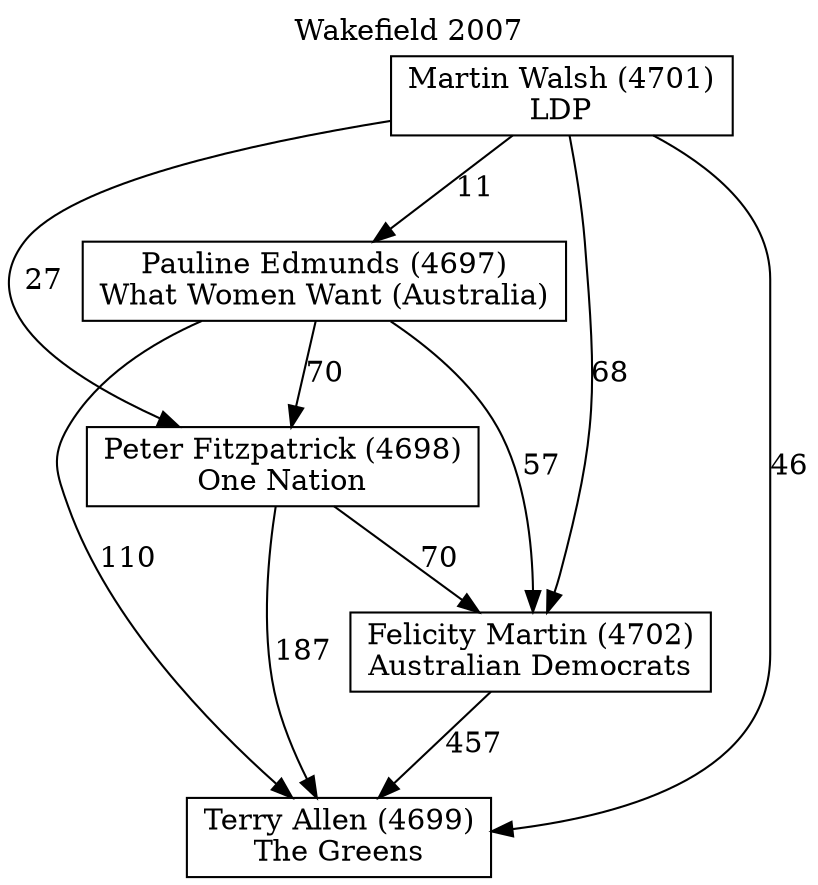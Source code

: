 // House preference flow
digraph "Terry Allen (4699)_Wakefield_2007" {
	graph [label="Wakefield 2007" labelloc=t mclimit=10]
	node [shape=box]
	"Felicity Martin (4702)" [label="Felicity Martin (4702)
Australian Democrats"]
	"Martin Walsh (4701)" [label="Martin Walsh (4701)
LDP"]
	"Pauline Edmunds (4697)" [label="Pauline Edmunds (4697)
What Women Want (Australia)"]
	"Peter Fitzpatrick (4698)" [label="Peter Fitzpatrick (4698)
One Nation"]
	"Terry Allen (4699)" [label="Terry Allen (4699)
The Greens"]
	"Felicity Martin (4702)" -> "Terry Allen (4699)" [label=457]
	"Martin Walsh (4701)" -> "Felicity Martin (4702)" [label=68]
	"Martin Walsh (4701)" -> "Pauline Edmunds (4697)" [label=11]
	"Martin Walsh (4701)" -> "Peter Fitzpatrick (4698)" [label=27]
	"Martin Walsh (4701)" -> "Terry Allen (4699)" [label=46]
	"Pauline Edmunds (4697)" -> "Felicity Martin (4702)" [label=57]
	"Pauline Edmunds (4697)" -> "Peter Fitzpatrick (4698)" [label=70]
	"Pauline Edmunds (4697)" -> "Terry Allen (4699)" [label=110]
	"Peter Fitzpatrick (4698)" -> "Felicity Martin (4702)" [label=70]
	"Peter Fitzpatrick (4698)" -> "Terry Allen (4699)" [label=187]
}
